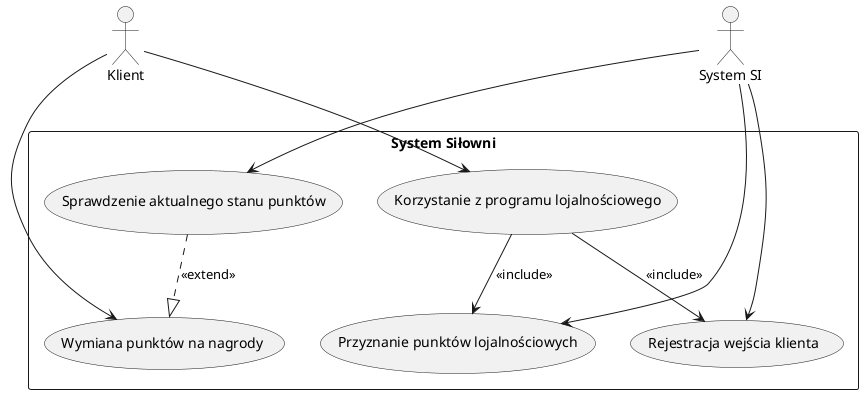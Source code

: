 @startuml
actor Klient
actor "System SI" as System

rectangle "System Siłowni" {

    usecase "Korzystanie z programu lojalnościowego" as UC3
    usecase "Rejestracja wejścia klienta" as UC3a
    usecase "Przyznanie punktów lojalnościowych" as UC3b
    usecase "Wymiana punktów na nagrody" as UC3c
    usecase "Sprawdzenie aktualnego stanu punktów" as UC3d

    ' Połączenia <<include>> (obowiązkowe kroki)
    UC3 --> UC3a : <<include>>
    UC3 --> UC3b : <<include>>

    ' Połączenia <<extend>> (opcjonalne kroki)
    UC3d ..|> UC3c : <<extend>>

    ' Połączenia aktorów z przypadkami
    Klient --> UC3
    System --> UC3a
    System --> UC3b
    Klient --> UC3c
    System --> UC3d
}
@enduml
